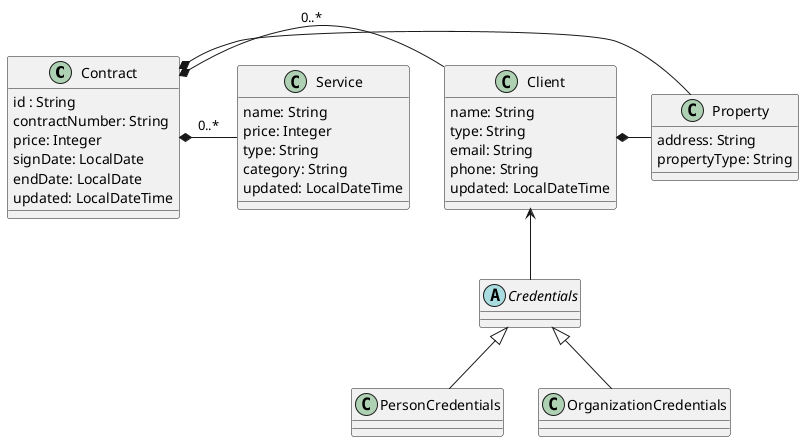 @startuml
class Contract {
    id : String
    contractNumber: String
    price: Integer
    signDate: LocalDate
    endDate: LocalDate
    updated: LocalDateTime
}
Contract *- Property
abstract Credentials {

}
class PersonCredentials {

}
class OrganizationCredentials {
}
Credentials <|-- PersonCredentials
Credentials <|-- OrganizationCredentials
class Client {
    name: String
    type: String
    email: String
    phone: String
    updated: LocalDateTime
}
class Property {
    address: String
    propertyType: String
}
Client *- Property
Client <-- Credentials
class Service {
    name: String
    price: Integer
    type: String
    category: String
    updated: LocalDateTime
}
Contract *- Client: 0..*
Contract *- Service: 0..*

@enduml
